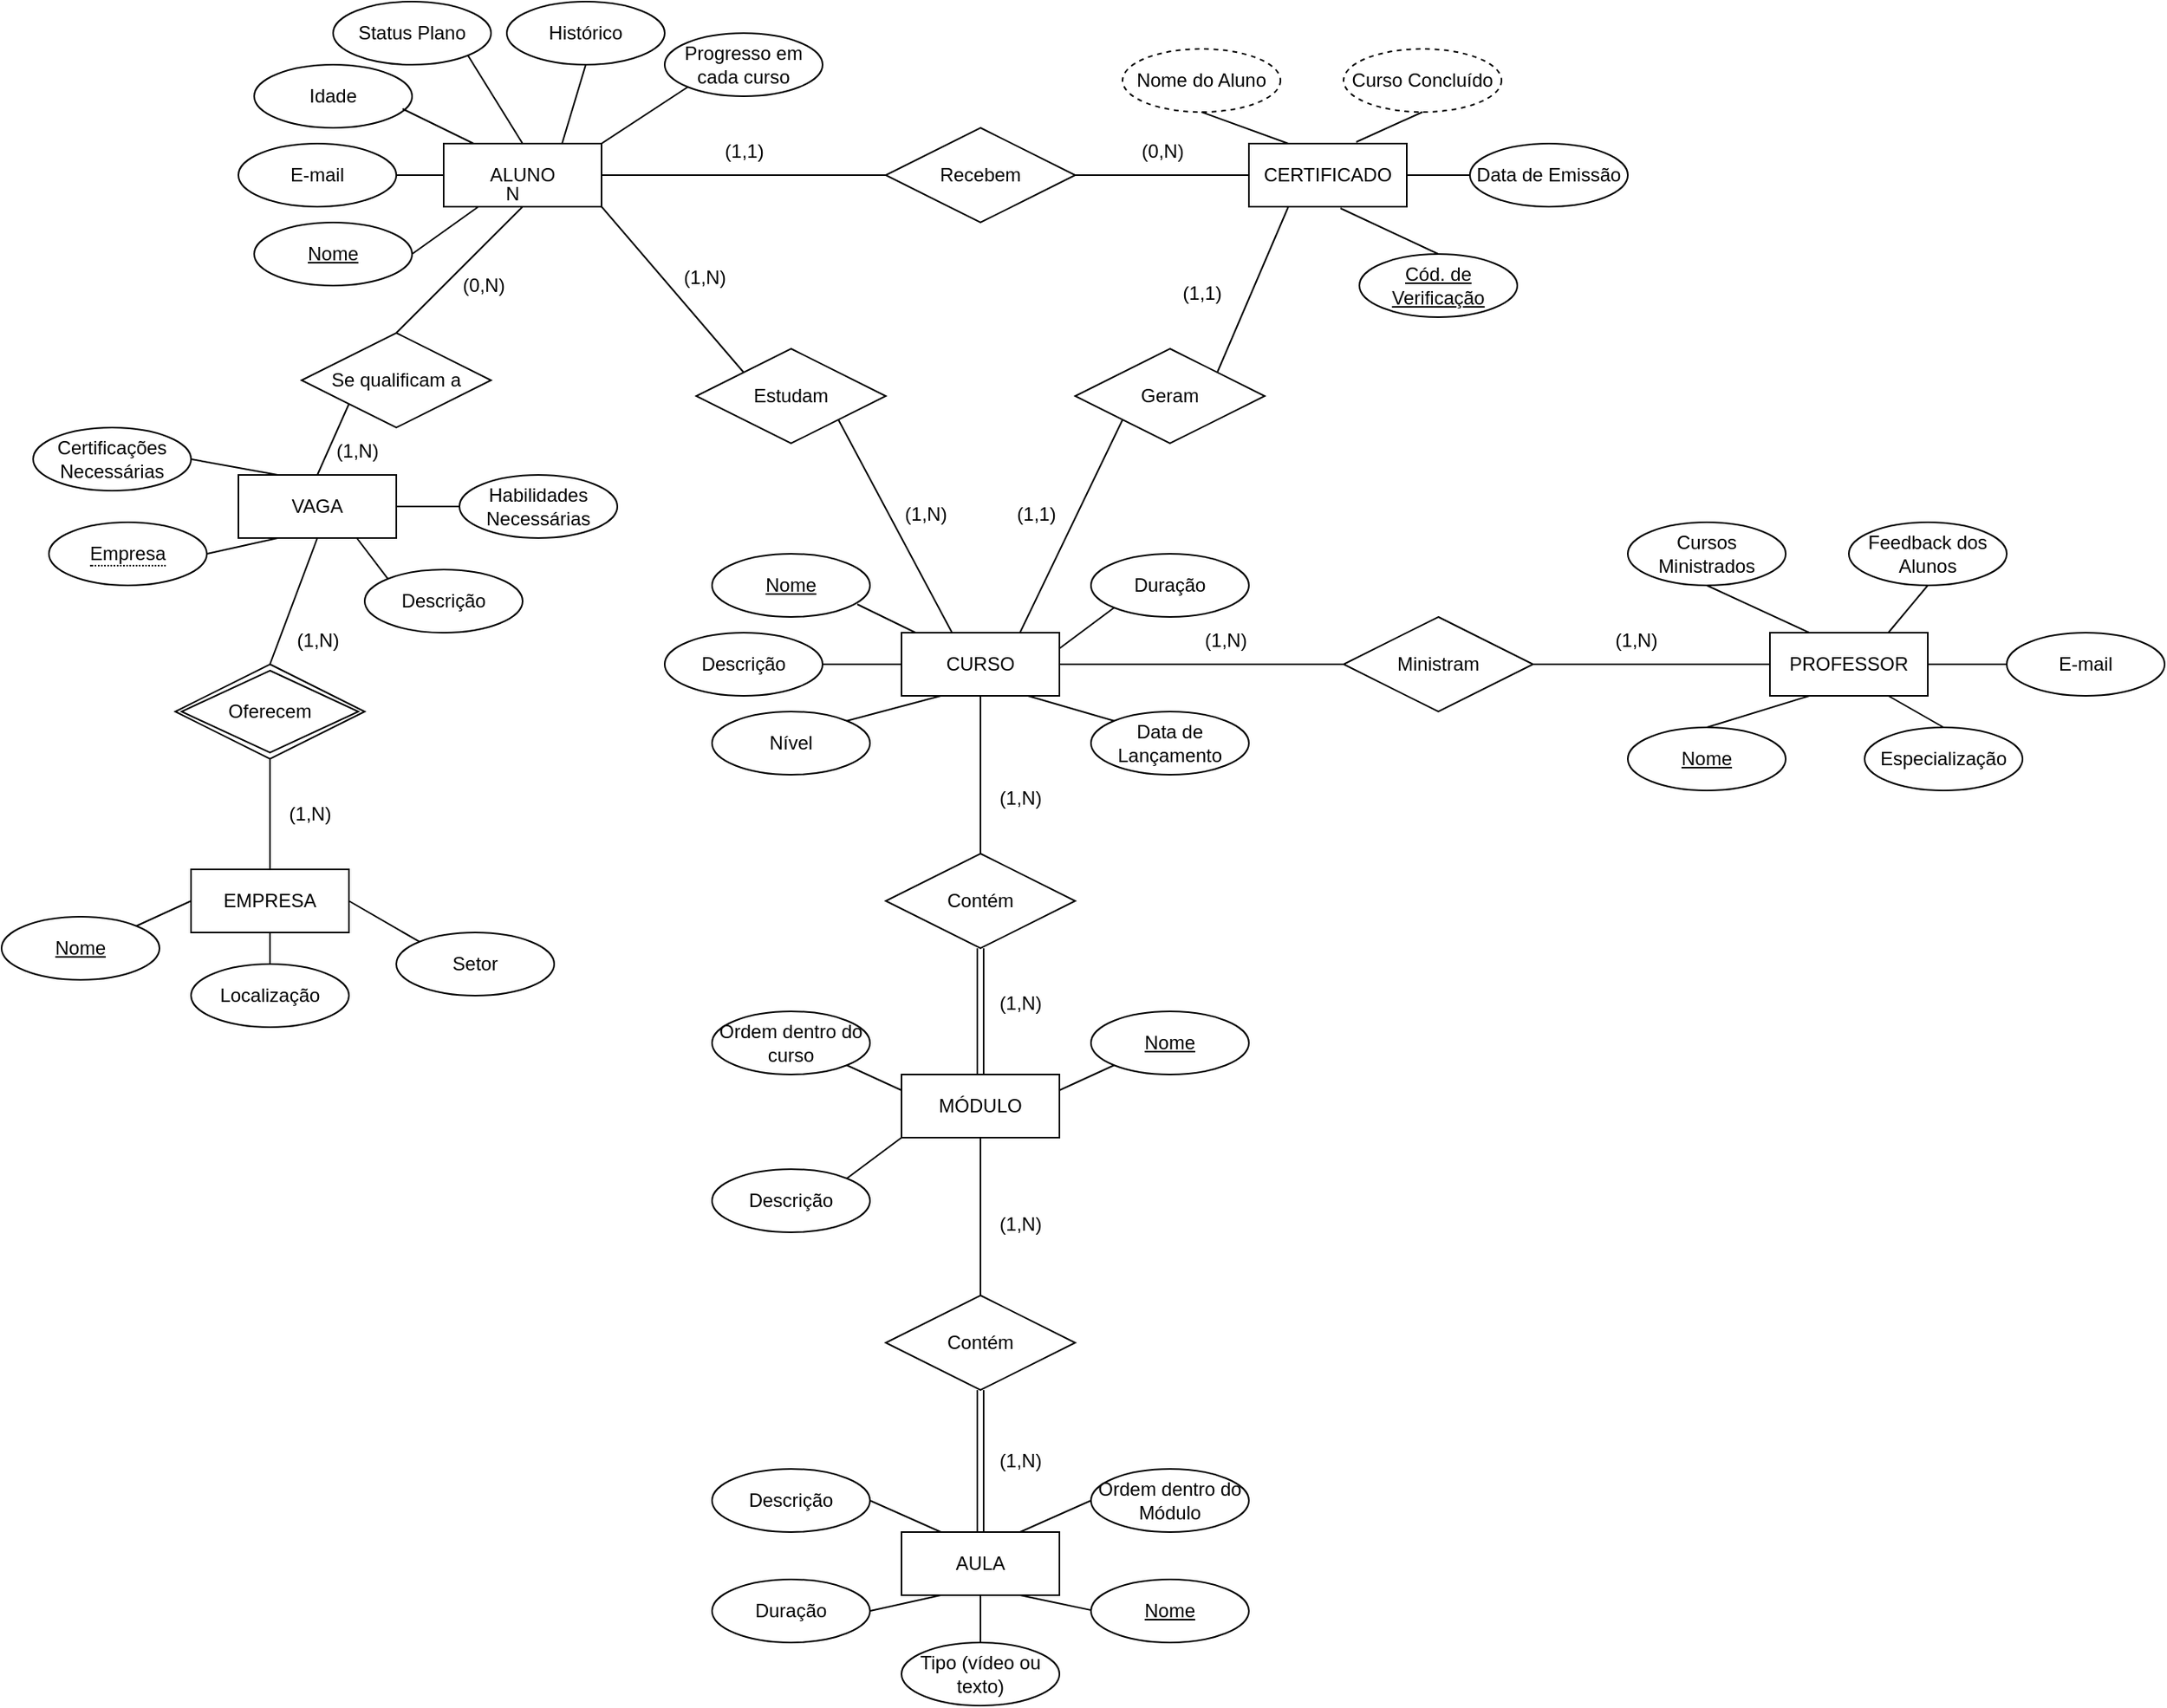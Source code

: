 <mxfile version="24.7.16">
  <diagram id="R2lEEEUBdFMjLlhIrx00" name="Page-1">
    <mxGraphModel dx="2524" dy="780" grid="1" gridSize="10" guides="1" tooltips="1" connect="1" arrows="1" fold="1" page="1" pageScale="1" pageWidth="850" pageHeight="1100" math="0" shadow="0" extFonts="Permanent Marker^https://fonts.googleapis.com/css?family=Permanent+Marker">
      <root>
        <mxCell id="0" />
        <mxCell id="1" parent="0" />
        <mxCell id="FF8oIaPpPTEZRq6Hy1B0-1" value="ALUNO" style="whiteSpace=wrap;html=1;align=center;" parent="1" vertex="1">
          <mxGeometry x="200" y="130" width="100" height="40" as="geometry" />
        </mxCell>
        <mxCell id="FF8oIaPpPTEZRq6Hy1B0-8" value="E-mail" style="ellipse;whiteSpace=wrap;html=1;align=center;" parent="1" vertex="1">
          <mxGeometry x="70" y="130" width="100" height="40" as="geometry" />
        </mxCell>
        <mxCell id="FF8oIaPpPTEZRq6Hy1B0-9" value="Idade" style="ellipse;whiteSpace=wrap;html=1;align=center;" parent="1" vertex="1">
          <mxGeometry x="80" y="80" width="100" height="40" as="geometry" />
        </mxCell>
        <mxCell id="FF8oIaPpPTEZRq6Hy1B0-10" value="Status Plano" style="ellipse;whiteSpace=wrap;html=1;align=center;" parent="1" vertex="1">
          <mxGeometry x="130" y="40" width="100" height="40" as="geometry" />
        </mxCell>
        <mxCell id="FF8oIaPpPTEZRq6Hy1B0-11" value="Histórico" style="ellipse;whiteSpace=wrap;html=1;align=center;" parent="1" vertex="1">
          <mxGeometry x="240" y="40" width="100" height="40" as="geometry" />
        </mxCell>
        <mxCell id="FF8oIaPpPTEZRq6Hy1B0-12" value="Progresso em cada curso" style="ellipse;whiteSpace=wrap;html=1;align=center;" parent="1" vertex="1">
          <mxGeometry x="340" y="60" width="100" height="40" as="geometry" />
        </mxCell>
        <mxCell id="FF8oIaPpPTEZRq6Hy1B0-13" value="" style="endArrow=none;html=1;rounded=0;exitX=1;exitY=0.5;exitDx=0;exitDy=0;" parent="1" target="FF8oIaPpPTEZRq6Hy1B0-1" edge="1">
          <mxGeometry relative="1" as="geometry">
            <mxPoint x="180" y="200.0" as="sourcePoint" />
            <mxPoint x="410" y="199.5" as="targetPoint" />
          </mxGeometry>
        </mxCell>
        <mxCell id="FF8oIaPpPTEZRq6Hy1B0-17" value="" style="endArrow=none;html=1;rounded=0;entryX=0;entryY=0.5;entryDx=0;entryDy=0;" parent="1" target="FF8oIaPpPTEZRq6Hy1B0-1" edge="1">
          <mxGeometry relative="1" as="geometry">
            <mxPoint x="170" y="150" as="sourcePoint" />
            <mxPoint x="190" y="150" as="targetPoint" />
          </mxGeometry>
        </mxCell>
        <mxCell id="FF8oIaPpPTEZRq6Hy1B0-19" value="" style="endArrow=none;html=1;rounded=0;exitX=0.94;exitY=0.7;exitDx=0;exitDy=0;entryX=0.19;entryY=0;entryDx=0;entryDy=0;entryPerimeter=0;exitPerimeter=0;" parent="1" source="FF8oIaPpPTEZRq6Hy1B0-9" target="FF8oIaPpPTEZRq6Hy1B0-1" edge="1">
          <mxGeometry relative="1" as="geometry">
            <mxPoint x="190" y="99.5" as="sourcePoint" />
            <mxPoint x="350" y="99.5" as="targetPoint" />
          </mxGeometry>
        </mxCell>
        <mxCell id="FF8oIaPpPTEZRq6Hy1B0-21" value="" style="endArrow=none;html=1;rounded=0;exitX=1;exitY=1;exitDx=0;exitDy=0;entryX=0.5;entryY=0;entryDx=0;entryDy=0;" parent="1" source="FF8oIaPpPTEZRq6Hy1B0-10" target="FF8oIaPpPTEZRq6Hy1B0-1" edge="1">
          <mxGeometry relative="1" as="geometry">
            <mxPoint x="250" y="100" as="sourcePoint" />
            <mxPoint x="390" y="99.5" as="targetPoint" />
          </mxGeometry>
        </mxCell>
        <mxCell id="FF8oIaPpPTEZRq6Hy1B0-22" value="" style="endArrow=none;html=1;rounded=0;entryX=0.5;entryY=1;entryDx=0;entryDy=0;exitX=0.75;exitY=0;exitDx=0;exitDy=0;" parent="1" source="FF8oIaPpPTEZRq6Hy1B0-1" target="FF8oIaPpPTEZRq6Hy1B0-11" edge="1">
          <mxGeometry width="50" height="50" relative="1" as="geometry">
            <mxPoint x="360" y="210" as="sourcePoint" />
            <mxPoint x="410" y="160" as="targetPoint" />
          </mxGeometry>
        </mxCell>
        <mxCell id="FF8oIaPpPTEZRq6Hy1B0-24" value="" style="endArrow=none;html=1;rounded=0;entryX=0;entryY=1;entryDx=0;entryDy=0;" parent="1" target="FF8oIaPpPTEZRq6Hy1B0-12" edge="1">
          <mxGeometry relative="1" as="geometry">
            <mxPoint x="300" y="130" as="sourcePoint" />
            <mxPoint x="455" y="149.5" as="targetPoint" />
          </mxGeometry>
        </mxCell>
        <mxCell id="FF8oIaPpPTEZRq6Hy1B0-25" value="Recebem" style="shape=rhombus;perimeter=rhombusPerimeter;whiteSpace=wrap;html=1;align=center;" parent="1" vertex="1">
          <mxGeometry x="480" y="120" width="120" height="60" as="geometry" />
        </mxCell>
        <mxCell id="FF8oIaPpPTEZRq6Hy1B0-26" value="" style="endArrow=none;html=1;rounded=0;entryX=0;entryY=0.5;entryDx=0;entryDy=0;exitX=1;exitY=0.5;exitDx=0;exitDy=0;" parent="1" source="FF8oIaPpPTEZRq6Hy1B0-1" target="FF8oIaPpPTEZRq6Hy1B0-25" edge="1">
          <mxGeometry relative="1" as="geometry">
            <mxPoint x="330" y="150" as="sourcePoint" />
            <mxPoint x="490" y="150" as="targetPoint" />
          </mxGeometry>
        </mxCell>
        <mxCell id="FF8oIaPpPTEZRq6Hy1B0-29" value="CERTIFICADO" style="whiteSpace=wrap;html=1;align=center;" parent="1" vertex="1">
          <mxGeometry x="710" y="130" width="100" height="40" as="geometry" />
        </mxCell>
        <mxCell id="FF8oIaPpPTEZRq6Hy1B0-30" value="" style="endArrow=none;html=1;rounded=0;exitX=1;exitY=0.5;exitDx=0;exitDy=0;" parent="1" source="FF8oIaPpPTEZRq6Hy1B0-25" edge="1">
          <mxGeometry relative="1" as="geometry">
            <mxPoint x="610" y="149.5" as="sourcePoint" />
            <mxPoint x="710" y="150" as="targetPoint" />
          </mxGeometry>
        </mxCell>
        <mxCell id="FF8oIaPpPTEZRq6Hy1B0-34" value="Data de Emissão" style="ellipse;whiteSpace=wrap;html=1;align=center;" parent="1" vertex="1">
          <mxGeometry x="850" y="130" width="100" height="40" as="geometry" />
        </mxCell>
        <mxCell id="FF8oIaPpPTEZRq6Hy1B0-35" value="Cód. de Verificação" style="ellipse;whiteSpace=wrap;html=1;align=center;fontStyle=4;" parent="1" vertex="1">
          <mxGeometry x="780" y="200" width="100" height="40" as="geometry" />
        </mxCell>
        <mxCell id="FF8oIaPpPTEZRq6Hy1B0-36" value="Nome do Aluno" style="ellipse;whiteSpace=wrap;html=1;align=center;dashed=1;" parent="1" vertex="1">
          <mxGeometry x="630" y="70" width="100" height="40" as="geometry" />
        </mxCell>
        <mxCell id="FF8oIaPpPTEZRq6Hy1B0-37" value="Curso Concluído" style="ellipse;whiteSpace=wrap;html=1;align=center;dashed=1;" parent="1" vertex="1">
          <mxGeometry x="770" y="70" width="100" height="40" as="geometry" />
        </mxCell>
        <mxCell id="FF8oIaPpPTEZRq6Hy1B0-38" value="" style="endArrow=none;html=1;rounded=0;exitX=0.5;exitY=1;exitDx=0;exitDy=0;entryX=0.25;entryY=0;entryDx=0;entryDy=0;" parent="1" source="FF8oIaPpPTEZRq6Hy1B0-36" target="FF8oIaPpPTEZRq6Hy1B0-29" edge="1">
          <mxGeometry relative="1" as="geometry">
            <mxPoint x="650" y="210" as="sourcePoint" />
            <mxPoint x="810" y="210" as="targetPoint" />
          </mxGeometry>
        </mxCell>
        <mxCell id="FF8oIaPpPTEZRq6Hy1B0-39" value="" style="endArrow=none;html=1;rounded=0;exitX=0.5;exitY=1;exitDx=0;exitDy=0;entryX=0.68;entryY=-0.025;entryDx=0;entryDy=0;entryPerimeter=0;" parent="1" source="FF8oIaPpPTEZRq6Hy1B0-37" target="FF8oIaPpPTEZRq6Hy1B0-29" edge="1">
          <mxGeometry relative="1" as="geometry">
            <mxPoint x="690" y="120" as="sourcePoint" />
            <mxPoint x="745" y="140" as="targetPoint" />
          </mxGeometry>
        </mxCell>
        <mxCell id="FF8oIaPpPTEZRq6Hy1B0-40" value="" style="endArrow=none;html=1;rounded=0;exitX=0;exitY=0.5;exitDx=0;exitDy=0;" parent="1" source="FF8oIaPpPTEZRq6Hy1B0-34" edge="1">
          <mxGeometry relative="1" as="geometry">
            <mxPoint x="700" y="130" as="sourcePoint" />
            <mxPoint x="810" y="150" as="targetPoint" />
          </mxGeometry>
        </mxCell>
        <mxCell id="FF8oIaPpPTEZRq6Hy1B0-41" value="" style="endArrow=none;html=1;rounded=0;exitX=0.58;exitY=1.025;exitDx=0;exitDy=0;entryX=0.5;entryY=0;entryDx=0;entryDy=0;exitPerimeter=0;" parent="1" source="FF8oIaPpPTEZRq6Hy1B0-29" target="FF8oIaPpPTEZRq6Hy1B0-35" edge="1">
          <mxGeometry relative="1" as="geometry">
            <mxPoint x="710" y="140" as="sourcePoint" />
            <mxPoint x="765" y="160" as="targetPoint" />
          </mxGeometry>
        </mxCell>
        <mxCell id="FF8oIaPpPTEZRq6Hy1B0-42" value="Estudam" style="shape=rhombus;perimeter=rhombusPerimeter;whiteSpace=wrap;html=1;align=center;" parent="1" vertex="1">
          <mxGeometry x="360" y="260" width="120" height="60" as="geometry" />
        </mxCell>
        <mxCell id="FF8oIaPpPTEZRq6Hy1B0-43" value="" style="endArrow=none;html=1;rounded=0;entryX=1;entryY=1;entryDx=0;entryDy=0;exitX=0;exitY=0;exitDx=0;exitDy=0;" parent="1" source="FF8oIaPpPTEZRq6Hy1B0-42" target="FF8oIaPpPTEZRq6Hy1B0-1" edge="1">
          <mxGeometry relative="1" as="geometry">
            <mxPoint x="350" y="210" as="sourcePoint" />
            <mxPoint x="510" y="210" as="targetPoint" />
          </mxGeometry>
        </mxCell>
        <mxCell id="FF8oIaPpPTEZRq6Hy1B0-45" value="CURSO" style="whiteSpace=wrap;html=1;align=center;" parent="1" vertex="1">
          <mxGeometry x="490" y="440" width="100" height="40" as="geometry" />
        </mxCell>
        <mxCell id="FF8oIaPpPTEZRq6Hy1B0-46" value="Geram" style="shape=rhombus;perimeter=rhombusPerimeter;whiteSpace=wrap;html=1;align=center;" parent="1" vertex="1">
          <mxGeometry x="600" y="260" width="120" height="60" as="geometry" />
        </mxCell>
        <mxCell id="FF8oIaPpPTEZRq6Hy1B0-47" value="" style="endArrow=none;html=1;rounded=0;entryX=0.25;entryY=1;entryDx=0;entryDy=0;exitX=1;exitY=0;exitDx=0;exitDy=0;" parent="1" source="FF8oIaPpPTEZRq6Hy1B0-46" target="FF8oIaPpPTEZRq6Hy1B0-29" edge="1">
          <mxGeometry relative="1" as="geometry">
            <mxPoint x="520" y="210" as="sourcePoint" />
            <mxPoint x="680" y="210" as="targetPoint" />
          </mxGeometry>
        </mxCell>
        <mxCell id="FF8oIaPpPTEZRq6Hy1B0-50" value="" style="endArrow=none;html=1;rounded=0;entryX=0.32;entryY=0;entryDx=0;entryDy=0;entryPerimeter=0;exitX=1;exitY=1;exitDx=0;exitDy=0;" parent="1" source="FF8oIaPpPTEZRq6Hy1B0-42" target="FF8oIaPpPTEZRq6Hy1B0-45" edge="1">
          <mxGeometry relative="1" as="geometry">
            <mxPoint x="520" y="210" as="sourcePoint" />
            <mxPoint x="680" y="210" as="targetPoint" />
          </mxGeometry>
        </mxCell>
        <mxCell id="FF8oIaPpPTEZRq6Hy1B0-55" value="Nome" style="ellipse;whiteSpace=wrap;html=1;align=center;fontStyle=4;" parent="1" vertex="1">
          <mxGeometry x="370" y="390" width="100" height="40" as="geometry" />
        </mxCell>
        <mxCell id="FF8oIaPpPTEZRq6Hy1B0-56" value="Descrição" style="ellipse;whiteSpace=wrap;html=1;align=center;" parent="1" vertex="1">
          <mxGeometry x="340" y="440" width="100" height="40" as="geometry" />
        </mxCell>
        <mxCell id="FF8oIaPpPTEZRq6Hy1B0-57" value="Nível" style="ellipse;whiteSpace=wrap;html=1;align=center;" parent="1" vertex="1">
          <mxGeometry x="370" y="490" width="100" height="40" as="geometry" />
        </mxCell>
        <mxCell id="FF8oIaPpPTEZRq6Hy1B0-58" value="Data de Lançamento" style="ellipse;whiteSpace=wrap;html=1;align=center;" parent="1" vertex="1">
          <mxGeometry x="610" y="490" width="100" height="40" as="geometry" />
        </mxCell>
        <mxCell id="FF8oIaPpPTEZRq6Hy1B0-59" value="Duração" style="ellipse;whiteSpace=wrap;html=1;align=center;" parent="1" vertex="1">
          <mxGeometry x="610" y="390" width="100" height="40" as="geometry" />
        </mxCell>
        <mxCell id="FF8oIaPpPTEZRq6Hy1B0-66" value="" style="endArrow=none;html=1;rounded=0;exitX=0.92;exitY=0.8;exitDx=0;exitDy=0;exitPerimeter=0;" parent="1" source="FF8oIaPpPTEZRq6Hy1B0-55" target="FF8oIaPpPTEZRq6Hy1B0-45" edge="1">
          <mxGeometry relative="1" as="geometry">
            <mxPoint x="420" y="410" as="sourcePoint" />
            <mxPoint x="580" y="410" as="targetPoint" />
          </mxGeometry>
        </mxCell>
        <mxCell id="FF8oIaPpPTEZRq6Hy1B0-67" value="" style="endArrow=none;html=1;rounded=0;exitX=1;exitY=0.5;exitDx=0;exitDy=0;entryX=0;entryY=0.5;entryDx=0;entryDy=0;" parent="1" source="FF8oIaPpPTEZRq6Hy1B0-56" target="FF8oIaPpPTEZRq6Hy1B0-45" edge="1">
          <mxGeometry relative="1" as="geometry">
            <mxPoint x="482" y="432" as="sourcePoint" />
            <mxPoint x="514" y="450" as="targetPoint" />
          </mxGeometry>
        </mxCell>
        <mxCell id="FF8oIaPpPTEZRq6Hy1B0-68" value="" style="endArrow=none;html=1;rounded=0;exitX=1;exitY=0;exitDx=0;exitDy=0;entryX=0.25;entryY=1;entryDx=0;entryDy=0;" parent="1" source="FF8oIaPpPTEZRq6Hy1B0-57" target="FF8oIaPpPTEZRq6Hy1B0-45" edge="1">
          <mxGeometry relative="1" as="geometry">
            <mxPoint x="492" y="442" as="sourcePoint" />
            <mxPoint x="524" y="460" as="targetPoint" />
          </mxGeometry>
        </mxCell>
        <mxCell id="FF8oIaPpPTEZRq6Hy1B0-69" value="" style="endArrow=none;html=1;rounded=0;exitX=1;exitY=0.25;exitDx=0;exitDy=0;entryX=0;entryY=1;entryDx=0;entryDy=0;" parent="1" source="FF8oIaPpPTEZRq6Hy1B0-45" target="FF8oIaPpPTEZRq6Hy1B0-59" edge="1">
          <mxGeometry relative="1" as="geometry">
            <mxPoint x="502" y="452" as="sourcePoint" />
            <mxPoint x="534" y="470" as="targetPoint" />
          </mxGeometry>
        </mxCell>
        <mxCell id="FF8oIaPpPTEZRq6Hy1B0-70" value="" style="endArrow=none;html=1;rounded=0;entryX=0;entryY=0;entryDx=0;entryDy=0;" parent="1" target="FF8oIaPpPTEZRq6Hy1B0-58" edge="1">
          <mxGeometry relative="1" as="geometry">
            <mxPoint x="570" y="480" as="sourcePoint" />
            <mxPoint x="544" y="480" as="targetPoint" />
          </mxGeometry>
        </mxCell>
        <mxCell id="FF8oIaPpPTEZRq6Hy1B0-71" value="" style="endArrow=none;html=1;rounded=0;entryX=0.75;entryY=0;entryDx=0;entryDy=0;exitX=0;exitY=1;exitDx=0;exitDy=0;" parent="1" source="FF8oIaPpPTEZRq6Hy1B0-46" target="FF8oIaPpPTEZRq6Hy1B0-45" edge="1">
          <mxGeometry relative="1" as="geometry">
            <mxPoint x="420" y="410" as="sourcePoint" />
            <mxPoint x="580" y="410" as="targetPoint" />
          </mxGeometry>
        </mxCell>
        <mxCell id="FF8oIaPpPTEZRq6Hy1B0-73" value="Ministram" style="shape=rhombus;perimeter=rhombusPerimeter;whiteSpace=wrap;html=1;align=center;" parent="1" vertex="1">
          <mxGeometry x="770" y="430" width="120" height="60" as="geometry" />
        </mxCell>
        <mxCell id="FF8oIaPpPTEZRq6Hy1B0-74" value="" style="endArrow=none;html=1;rounded=0;entryX=1;entryY=0.5;entryDx=0;entryDy=0;exitX=0;exitY=0.5;exitDx=0;exitDy=0;" parent="1" source="FF8oIaPpPTEZRq6Hy1B0-73" target="FF8oIaPpPTEZRq6Hy1B0-45" edge="1">
          <mxGeometry relative="1" as="geometry">
            <mxPoint x="750" y="410" as="sourcePoint" />
            <mxPoint x="910" y="410" as="targetPoint" />
          </mxGeometry>
        </mxCell>
        <mxCell id="FF8oIaPpPTEZRq6Hy1B0-76" value="PROFESSOR" style="whiteSpace=wrap;html=1;align=center;" parent="1" vertex="1">
          <mxGeometry x="1040" y="440" width="100" height="40" as="geometry" />
        </mxCell>
        <mxCell id="FF8oIaPpPTEZRq6Hy1B0-77" value="" style="endArrow=none;html=1;rounded=0;entryX=0;entryY=0.5;entryDx=0;entryDy=0;exitX=1;exitY=0.5;exitDx=0;exitDy=0;" parent="1" source="FF8oIaPpPTEZRq6Hy1B0-73" target="FF8oIaPpPTEZRq6Hy1B0-76" edge="1">
          <mxGeometry relative="1" as="geometry">
            <mxPoint x="880" y="410" as="sourcePoint" />
            <mxPoint x="1040" y="410" as="targetPoint" />
          </mxGeometry>
        </mxCell>
        <mxCell id="FF8oIaPpPTEZRq6Hy1B0-79" value="Nome" style="ellipse;whiteSpace=wrap;html=1;align=center;fontStyle=4;" parent="1" vertex="1">
          <mxGeometry x="950" y="500" width="100" height="40" as="geometry" />
        </mxCell>
        <mxCell id="FF8oIaPpPTEZRq6Hy1B0-80" value="Cursos Ministrados" style="ellipse;whiteSpace=wrap;html=1;align=center;" parent="1" vertex="1">
          <mxGeometry x="950" y="370" width="100" height="40" as="geometry" />
        </mxCell>
        <mxCell id="FF8oIaPpPTEZRq6Hy1B0-81" value="Especialização" style="ellipse;whiteSpace=wrap;html=1;align=center;" parent="1" vertex="1">
          <mxGeometry x="1100" y="500" width="100" height="40" as="geometry" />
        </mxCell>
        <mxCell id="FF8oIaPpPTEZRq6Hy1B0-82" value="Feedback dos Alunos" style="ellipse;whiteSpace=wrap;html=1;align=center;" parent="1" vertex="1">
          <mxGeometry x="1090" y="370" width="100" height="40" as="geometry" />
        </mxCell>
        <mxCell id="FF8oIaPpPTEZRq6Hy1B0-83" value="E-mail" style="ellipse;whiteSpace=wrap;html=1;align=center;" parent="1" vertex="1">
          <mxGeometry x="1190" y="440" width="100" height="40" as="geometry" />
        </mxCell>
        <mxCell id="FF8oIaPpPTEZRq6Hy1B0-84" value="" style="endArrow=none;html=1;rounded=0;exitX=0.5;exitY=1;exitDx=0;exitDy=0;entryX=0.25;entryY=0;entryDx=0;entryDy=0;" parent="1" source="FF8oIaPpPTEZRq6Hy1B0-80" target="FF8oIaPpPTEZRq6Hy1B0-76" edge="1">
          <mxGeometry relative="1" as="geometry">
            <mxPoint x="1040" y="410" as="sourcePoint" />
            <mxPoint x="1200" y="410" as="targetPoint" />
          </mxGeometry>
        </mxCell>
        <mxCell id="FF8oIaPpPTEZRq6Hy1B0-85" value="" style="endArrow=none;html=1;rounded=0;exitX=0.5;exitY=1;exitDx=0;exitDy=0;entryX=0.75;entryY=0;entryDx=0;entryDy=0;" parent="1" source="FF8oIaPpPTEZRq6Hy1B0-82" target="FF8oIaPpPTEZRq6Hy1B0-76" edge="1">
          <mxGeometry relative="1" as="geometry">
            <mxPoint x="1010" y="420" as="sourcePoint" />
            <mxPoint x="1075" y="450" as="targetPoint" />
          </mxGeometry>
        </mxCell>
        <mxCell id="FF8oIaPpPTEZRq6Hy1B0-86" value="" style="endArrow=none;html=1;rounded=0;exitX=0;exitY=0.5;exitDx=0;exitDy=0;" parent="1" source="FF8oIaPpPTEZRq6Hy1B0-83" edge="1">
          <mxGeometry relative="1" as="geometry">
            <mxPoint x="1020" y="430" as="sourcePoint" />
            <mxPoint x="1140" y="460" as="targetPoint" />
          </mxGeometry>
        </mxCell>
        <mxCell id="FF8oIaPpPTEZRq6Hy1B0-87" value="" style="endArrow=none;html=1;rounded=0;exitX=0.75;exitY=1;exitDx=0;exitDy=0;entryX=0.5;entryY=0;entryDx=0;entryDy=0;" parent="1" source="FF8oIaPpPTEZRq6Hy1B0-76" target="FF8oIaPpPTEZRq6Hy1B0-81" edge="1">
          <mxGeometry relative="1" as="geometry">
            <mxPoint x="1030" y="440" as="sourcePoint" />
            <mxPoint x="1095" y="470" as="targetPoint" />
          </mxGeometry>
        </mxCell>
        <mxCell id="FF8oIaPpPTEZRq6Hy1B0-88" value="" style="endArrow=none;html=1;rounded=0;exitX=0.25;exitY=1;exitDx=0;exitDy=0;entryX=0.5;entryY=0;entryDx=0;entryDy=0;" parent="1" source="FF8oIaPpPTEZRq6Hy1B0-76" target="FF8oIaPpPTEZRq6Hy1B0-79" edge="1">
          <mxGeometry relative="1" as="geometry">
            <mxPoint x="1040" y="450" as="sourcePoint" />
            <mxPoint x="1105" y="480" as="targetPoint" />
          </mxGeometry>
        </mxCell>
        <mxCell id="FF8oIaPpPTEZRq6Hy1B0-90" value="MÓDULO" style="whiteSpace=wrap;html=1;align=center;" parent="1" vertex="1">
          <mxGeometry x="490" y="720" width="100" height="40" as="geometry" />
        </mxCell>
        <mxCell id="FF8oIaPpPTEZRq6Hy1B0-93" value="" style="endArrow=none;html=1;rounded=0;entryX=0.5;entryY=1;entryDx=0;entryDy=0;exitX=0.5;exitY=0;exitDx=0;exitDy=0;" parent="1" source="ZqRqDsZm8Zl12EE3CjOA-7" target="FF8oIaPpPTEZRq6Hy1B0-45" edge="1">
          <mxGeometry relative="1" as="geometry">
            <mxPoint x="540" y="580" as="sourcePoint" />
            <mxPoint x="610" y="610" as="targetPoint" />
          </mxGeometry>
        </mxCell>
        <mxCell id="FF8oIaPpPTEZRq6Hy1B0-95" value="Ordem dentro do curso" style="ellipse;whiteSpace=wrap;html=1;align=center;" parent="1" vertex="1">
          <mxGeometry x="370" y="680" width="100" height="40" as="geometry" />
        </mxCell>
        <mxCell id="FF8oIaPpPTEZRq6Hy1B0-96" value="Descrição" style="ellipse;whiteSpace=wrap;html=1;align=center;" parent="1" vertex="1">
          <mxGeometry x="370" y="780" width="100" height="40" as="geometry" />
        </mxCell>
        <mxCell id="FF8oIaPpPTEZRq6Hy1B0-99" value="" style="endArrow=none;html=1;rounded=0;exitX=1;exitY=0;exitDx=0;exitDy=0;entryX=0;entryY=1;entryDx=0;entryDy=0;" parent="1" source="FF8oIaPpPTEZRq6Hy1B0-96" target="FF8oIaPpPTEZRq6Hy1B0-90" edge="1">
          <mxGeometry relative="1" as="geometry">
            <mxPoint x="450" y="810" as="sourcePoint" />
            <mxPoint x="610" y="810" as="targetPoint" />
          </mxGeometry>
        </mxCell>
        <mxCell id="FF8oIaPpPTEZRq6Hy1B0-100" value="" style="endArrow=none;html=1;rounded=0;exitX=0;exitY=0.25;exitDx=0;exitDy=0;entryX=1;entryY=1;entryDx=0;entryDy=0;" parent="1" source="FF8oIaPpPTEZRq6Hy1B0-90" target="FF8oIaPpPTEZRq6Hy1B0-95" edge="1">
          <mxGeometry relative="1" as="geometry">
            <mxPoint x="465" y="796" as="sourcePoint" />
            <mxPoint x="500" y="770" as="targetPoint" />
          </mxGeometry>
        </mxCell>
        <mxCell id="FF8oIaPpPTEZRq6Hy1B0-101" value="" style="endArrow=none;html=1;rounded=0;exitX=1;exitY=0.25;exitDx=0;exitDy=0;entryX=0;entryY=1;entryDx=0;entryDy=0;" parent="1" source="FF8oIaPpPTEZRq6Hy1B0-90" edge="1">
          <mxGeometry relative="1" as="geometry">
            <mxPoint x="475" y="806" as="sourcePoint" />
            <mxPoint x="624.645" y="714.142" as="targetPoint" />
          </mxGeometry>
        </mxCell>
        <mxCell id="FF8oIaPpPTEZRq6Hy1B0-103" value="Contém" style="shape=rhombus;perimeter=rhombusPerimeter;whiteSpace=wrap;html=1;align=center;" parent="1" vertex="1">
          <mxGeometry x="480" y="860" width="120" height="60" as="geometry" />
        </mxCell>
        <mxCell id="FF8oIaPpPTEZRq6Hy1B0-104" value="" style="endArrow=none;html=1;rounded=0;entryX=0.5;entryY=1;entryDx=0;entryDy=0;exitX=0.5;exitY=0;exitDx=0;exitDy=0;" parent="1" source="FF8oIaPpPTEZRq6Hy1B0-103" target="FF8oIaPpPTEZRq6Hy1B0-90" edge="1">
          <mxGeometry relative="1" as="geometry">
            <mxPoint x="450" y="910" as="sourcePoint" />
            <mxPoint x="610" y="910" as="targetPoint" />
          </mxGeometry>
        </mxCell>
        <mxCell id="FF8oIaPpPTEZRq6Hy1B0-105" value="" style="resizable=0;html=1;whiteSpace=wrap;align=right;verticalAlign=bottom;" parent="FF8oIaPpPTEZRq6Hy1B0-104" connectable="0" vertex="1">
          <mxGeometry x="1" relative="1" as="geometry" />
        </mxCell>
        <mxCell id="FF8oIaPpPTEZRq6Hy1B0-106" value="AULA" style="whiteSpace=wrap;html=1;align=center;" parent="1" vertex="1">
          <mxGeometry x="490" y="1010" width="100" height="40" as="geometry" />
        </mxCell>
        <mxCell id="FF8oIaPpPTEZRq6Hy1B0-109" value="Ordem dentro do Módulo" style="ellipse;whiteSpace=wrap;html=1;align=center;" parent="1" vertex="1">
          <mxGeometry x="610" y="970" width="100" height="40" as="geometry" />
        </mxCell>
        <mxCell id="FF8oIaPpPTEZRq6Hy1B0-110" value="Tipo (vídeo ou texto)" style="ellipse;whiteSpace=wrap;html=1;align=center;" parent="1" vertex="1">
          <mxGeometry x="490" y="1080" width="100" height="40" as="geometry" />
        </mxCell>
        <mxCell id="FF8oIaPpPTEZRq6Hy1B0-111" value="Descrição" style="ellipse;whiteSpace=wrap;html=1;align=center;" parent="1" vertex="1">
          <mxGeometry x="370" y="970" width="100" height="40" as="geometry" />
        </mxCell>
        <mxCell id="FF8oIaPpPTEZRq6Hy1B0-112" value="Duração" style="ellipse;whiteSpace=wrap;html=1;align=center;" parent="1" vertex="1">
          <mxGeometry x="370" y="1040" width="100" height="40" as="geometry" />
        </mxCell>
        <mxCell id="FF8oIaPpPTEZRq6Hy1B0-115" value="" style="endArrow=none;html=1;rounded=0;exitX=1;exitY=0.5;exitDx=0;exitDy=0;entryX=0.25;entryY=0;entryDx=0;entryDy=0;" parent="1" source="FF8oIaPpPTEZRq6Hy1B0-111" target="FF8oIaPpPTEZRq6Hy1B0-106" edge="1">
          <mxGeometry relative="1" as="geometry">
            <mxPoint x="450" y="810" as="sourcePoint" />
            <mxPoint x="610" y="810" as="targetPoint" />
          </mxGeometry>
        </mxCell>
        <mxCell id="FF8oIaPpPTEZRq6Hy1B0-116" value="" style="endArrow=none;html=1;rounded=0;exitX=1;exitY=0.5;exitDx=0;exitDy=0;entryX=0.25;entryY=1;entryDx=0;entryDy=0;" parent="1" source="FF8oIaPpPTEZRq6Hy1B0-112" target="FF8oIaPpPTEZRq6Hy1B0-106" edge="1">
          <mxGeometry relative="1" as="geometry">
            <mxPoint x="480" y="1000" as="sourcePoint" />
            <mxPoint x="525" y="1020" as="targetPoint" />
          </mxGeometry>
        </mxCell>
        <mxCell id="FF8oIaPpPTEZRq6Hy1B0-117" value="" style="endArrow=none;html=1;rounded=0;exitX=0.5;exitY=1;exitDx=0;exitDy=0;entryX=0.5;entryY=0;entryDx=0;entryDy=0;" parent="1" source="FF8oIaPpPTEZRq6Hy1B0-106" target="FF8oIaPpPTEZRq6Hy1B0-110" edge="1">
          <mxGeometry relative="1" as="geometry">
            <mxPoint x="490" y="1010" as="sourcePoint" />
            <mxPoint x="535" y="1030" as="targetPoint" />
          </mxGeometry>
        </mxCell>
        <mxCell id="FF8oIaPpPTEZRq6Hy1B0-118" value="" style="endArrow=none;html=1;rounded=0;exitX=0.75;exitY=1;exitDx=0;exitDy=0;" parent="1" source="FF8oIaPpPTEZRq6Hy1B0-106" edge="1">
          <mxGeometry relative="1" as="geometry">
            <mxPoint x="500" y="1020" as="sourcePoint" />
            <mxPoint x="615.754" y="1060.685" as="targetPoint" />
          </mxGeometry>
        </mxCell>
        <mxCell id="FF8oIaPpPTEZRq6Hy1B0-119" value="" style="endArrow=none;html=1;rounded=0;exitX=0.75;exitY=0;exitDx=0;exitDy=0;entryX=0;entryY=0.5;entryDx=0;entryDy=0;" parent="1" source="FF8oIaPpPTEZRq6Hy1B0-106" target="FF8oIaPpPTEZRq6Hy1B0-109" edge="1">
          <mxGeometry relative="1" as="geometry">
            <mxPoint x="510" y="1030" as="sourcePoint" />
            <mxPoint x="555" y="1050" as="targetPoint" />
          </mxGeometry>
        </mxCell>
        <mxCell id="FF8oIaPpPTEZRq6Hy1B0-120" value="Nome" style="ellipse;whiteSpace=wrap;html=1;align=center;fontStyle=4;" parent="1" vertex="1">
          <mxGeometry x="610" y="1040" width="100" height="40" as="geometry" />
        </mxCell>
        <mxCell id="FF8oIaPpPTEZRq6Hy1B0-121" value="Nome" style="ellipse;whiteSpace=wrap;html=1;align=center;fontStyle=4;" parent="1" vertex="1">
          <mxGeometry x="610" y="680" width="100" height="40" as="geometry" />
        </mxCell>
        <mxCell id="FF8oIaPpPTEZRq6Hy1B0-122" value="EMPRESA" style="whiteSpace=wrap;html=1;align=center;" parent="1" vertex="1">
          <mxGeometry x="40" y="590" width="100" height="40" as="geometry" />
        </mxCell>
        <mxCell id="FF8oIaPpPTEZRq6Hy1B0-123" value="Nome" style="ellipse;whiteSpace=wrap;html=1;align=center;fontStyle=4;" parent="1" vertex="1">
          <mxGeometry x="-80" y="620" width="100" height="40" as="geometry" />
        </mxCell>
        <mxCell id="FF8oIaPpPTEZRq6Hy1B0-124" value="Setor" style="ellipse;whiteSpace=wrap;html=1;align=center;" parent="1" vertex="1">
          <mxGeometry x="170" y="630" width="100" height="40" as="geometry" />
        </mxCell>
        <mxCell id="FF8oIaPpPTEZRq6Hy1B0-125" value="Localização" style="ellipse;whiteSpace=wrap;html=1;align=center;" parent="1" vertex="1">
          <mxGeometry x="40" y="650" width="100" height="40" as="geometry" />
        </mxCell>
        <mxCell id="FF8oIaPpPTEZRq6Hy1B0-126" value="VAGA" style="whiteSpace=wrap;html=1;align=center;" parent="1" vertex="1">
          <mxGeometry x="70" y="340" width="100" height="40" as="geometry" />
        </mxCell>
        <mxCell id="FF8oIaPpPTEZRq6Hy1B0-128" value="" style="endArrow=none;html=1;rounded=0;entryX=0.5;entryY=0;entryDx=0;entryDy=0;exitX=0.5;exitY=1;exitDx=0;exitDy=0;" parent="1" source="FF8oIaPpPTEZRq6Hy1B0-137" target="FF8oIaPpPTEZRq6Hy1B0-122" edge="1">
          <mxGeometry relative="1" as="geometry">
            <mxPoint x="-10" y="525" as="sourcePoint" />
            <mxPoint x="170" y="460" as="targetPoint" />
          </mxGeometry>
        </mxCell>
        <mxCell id="FF8oIaPpPTEZRq6Hy1B0-130" value="" style="endArrow=none;html=1;rounded=0;entryX=0.5;entryY=1;entryDx=0;entryDy=0;exitX=0.5;exitY=0;exitDx=0;exitDy=0;" parent="1" source="FF8oIaPpPTEZRq6Hy1B0-137" target="FF8oIaPpPTEZRq6Hy1B0-126" edge="1">
          <mxGeometry relative="1" as="geometry">
            <mxPoint x="44" y="490.98" as="sourcePoint" />
            <mxPoint x="-60" y="590" as="targetPoint" />
          </mxGeometry>
        </mxCell>
        <mxCell id="FF8oIaPpPTEZRq6Hy1B0-132" value="" style="endArrow=none;html=1;rounded=0;entryX=1;entryY=0;entryDx=0;entryDy=0;exitX=0;exitY=0.5;exitDx=0;exitDy=0;" parent="1" source="FF8oIaPpPTEZRq6Hy1B0-122" target="FF8oIaPpPTEZRq6Hy1B0-123" edge="1">
          <mxGeometry relative="1" as="geometry">
            <mxPoint x="10" y="460" as="sourcePoint" />
            <mxPoint x="170" y="460" as="targetPoint" />
          </mxGeometry>
        </mxCell>
        <mxCell id="FF8oIaPpPTEZRq6Hy1B0-133" value="" style="endArrow=none;html=1;rounded=0;entryX=0.5;entryY=0;entryDx=0;entryDy=0;exitX=0.5;exitY=1;exitDx=0;exitDy=0;" parent="1" source="FF8oIaPpPTEZRq6Hy1B0-122" target="FF8oIaPpPTEZRq6Hy1B0-125" edge="1">
          <mxGeometry relative="1" as="geometry">
            <mxPoint x="-110" y="610" as="sourcePoint" />
            <mxPoint x="-145" y="626" as="targetPoint" />
          </mxGeometry>
        </mxCell>
        <mxCell id="FF8oIaPpPTEZRq6Hy1B0-134" value="" style="endArrow=none;html=1;rounded=0;entryX=0;entryY=0;entryDx=0;entryDy=0;exitX=1;exitY=0.5;exitDx=0;exitDy=0;" parent="1" source="FF8oIaPpPTEZRq6Hy1B0-122" target="FF8oIaPpPTEZRq6Hy1B0-124" edge="1">
          <mxGeometry relative="1" as="geometry">
            <mxPoint x="-60" y="630" as="sourcePoint" />
            <mxPoint x="-60" y="650" as="targetPoint" />
          </mxGeometry>
        </mxCell>
        <mxCell id="FF8oIaPpPTEZRq6Hy1B0-137" value="Oferecem" style="shape=rhombus;double=1;perimeter=rhombusPerimeter;whiteSpace=wrap;html=1;align=center;" parent="1" vertex="1">
          <mxGeometry x="30" y="460" width="120" height="60" as="geometry" />
        </mxCell>
        <mxCell id="FF8oIaPpPTEZRq6Hy1B0-138" value="&lt;span style=&quot;border-bottom: 1px dotted&quot;&gt;Empresa&lt;/span&gt;" style="ellipse;whiteSpace=wrap;html=1;align=center;" parent="1" vertex="1">
          <mxGeometry x="-50" y="370" width="100" height="40" as="geometry" />
        </mxCell>
        <mxCell id="FF8oIaPpPTEZRq6Hy1B0-139" value="Certificações Necessárias" style="ellipse;whiteSpace=wrap;html=1;align=center;" parent="1" vertex="1">
          <mxGeometry x="-60" y="310" width="100" height="40" as="geometry" />
        </mxCell>
        <mxCell id="FF8oIaPpPTEZRq6Hy1B0-140" value="Descrição" style="ellipse;whiteSpace=wrap;html=1;align=center;" parent="1" vertex="1">
          <mxGeometry x="150" y="400" width="100" height="40" as="geometry" />
        </mxCell>
        <mxCell id="FF8oIaPpPTEZRq6Hy1B0-141" value="Habilidades Necessárias" style="ellipse;whiteSpace=wrap;html=1;align=center;" parent="1" vertex="1">
          <mxGeometry x="210" y="340" width="100" height="40" as="geometry" />
        </mxCell>
        <mxCell id="FF8oIaPpPTEZRq6Hy1B0-142" value="Se qualificam a" style="shape=rhombus;perimeter=rhombusPerimeter;whiteSpace=wrap;html=1;align=center;" parent="1" vertex="1">
          <mxGeometry x="110" y="250" width="120" height="60" as="geometry" />
        </mxCell>
        <mxCell id="FF8oIaPpPTEZRq6Hy1B0-143" value="" style="endArrow=none;html=1;rounded=0;exitX=1;exitY=0.5;exitDx=0;exitDy=0;entryX=0.25;entryY=1;entryDx=0;entryDy=0;" parent="1" source="FF8oIaPpPTEZRq6Hy1B0-138" target="FF8oIaPpPTEZRq6Hy1B0-126" edge="1">
          <mxGeometry relative="1" as="geometry">
            <mxPoint x="170" y="420" as="sourcePoint" />
            <mxPoint x="330" y="420" as="targetPoint" />
          </mxGeometry>
        </mxCell>
        <mxCell id="FF8oIaPpPTEZRq6Hy1B0-144" value="" style="endArrow=none;html=1;rounded=0;exitX=1;exitY=0.5;exitDx=0;exitDy=0;entryX=0.25;entryY=0;entryDx=0;entryDy=0;" parent="1" source="FF8oIaPpPTEZRq6Hy1B0-139" target="FF8oIaPpPTEZRq6Hy1B0-126" edge="1">
          <mxGeometry relative="1" as="geometry">
            <mxPoint x="60" y="400" as="sourcePoint" />
            <mxPoint x="105" y="390" as="targetPoint" />
          </mxGeometry>
        </mxCell>
        <mxCell id="FF8oIaPpPTEZRq6Hy1B0-145" value="" style="endArrow=none;html=1;rounded=0;exitX=0;exitY=0.5;exitDx=0;exitDy=0;entryX=1;entryY=0.5;entryDx=0;entryDy=0;" parent="1" source="FF8oIaPpPTEZRq6Hy1B0-141" target="FF8oIaPpPTEZRq6Hy1B0-126" edge="1">
          <mxGeometry relative="1" as="geometry">
            <mxPoint x="70" y="410" as="sourcePoint" />
            <mxPoint x="115" y="400" as="targetPoint" />
          </mxGeometry>
        </mxCell>
        <mxCell id="FF8oIaPpPTEZRq6Hy1B0-146" value="" style="endArrow=none;html=1;rounded=0;exitX=0.75;exitY=1;exitDx=0;exitDy=0;entryX=0;entryY=0;entryDx=0;entryDy=0;" parent="1" source="FF8oIaPpPTEZRq6Hy1B0-126" target="FF8oIaPpPTEZRq6Hy1B0-140" edge="1">
          <mxGeometry relative="1" as="geometry">
            <mxPoint x="80" y="420" as="sourcePoint" />
            <mxPoint x="125" y="410" as="targetPoint" />
          </mxGeometry>
        </mxCell>
        <mxCell id="FF8oIaPpPTEZRq6Hy1B0-147" value="" style="endArrow=none;html=1;rounded=0;entryX=0.5;entryY=1;entryDx=0;entryDy=0;exitX=0.5;exitY=0;exitDx=0;exitDy=0;" parent="1" source="FF8oIaPpPTEZRq6Hy1B0-142" target="FF8oIaPpPTEZRq6Hy1B0-1" edge="1">
          <mxGeometry relative="1" as="geometry">
            <mxPoint x="170" y="420" as="sourcePoint" />
            <mxPoint x="330" y="420" as="targetPoint" />
          </mxGeometry>
        </mxCell>
        <mxCell id="FF8oIaPpPTEZRq6Hy1B0-148" value="N" style="resizable=0;html=1;whiteSpace=wrap;align=right;verticalAlign=bottom;" parent="FF8oIaPpPTEZRq6Hy1B0-147" connectable="0" vertex="1">
          <mxGeometry x="1" relative="1" as="geometry" />
        </mxCell>
        <mxCell id="FF8oIaPpPTEZRq6Hy1B0-149" value="" style="endArrow=none;html=1;rounded=0;entryX=0.5;entryY=0;entryDx=0;entryDy=0;exitX=0;exitY=1;exitDx=0;exitDy=0;" parent="1" source="FF8oIaPpPTEZRq6Hy1B0-142" target="FF8oIaPpPTEZRq6Hy1B0-126" edge="1">
          <mxGeometry relative="1" as="geometry">
            <mxPoint x="147" y="290" as="sourcePoint" />
            <mxPoint x="330" y="420" as="targetPoint" />
          </mxGeometry>
        </mxCell>
        <mxCell id="FF8oIaPpPTEZRq6Hy1B0-151" value="Nome" style="ellipse;whiteSpace=wrap;html=1;align=center;fontStyle=4;" parent="1" vertex="1">
          <mxGeometry x="80" y="180" width="100" height="40" as="geometry" />
        </mxCell>
        <mxCell id="ZqRqDsZm8Zl12EE3CjOA-3" value="" style="shape=link;html=1;rounded=0;entryX=0.5;entryY=0;entryDx=0;entryDy=0;exitX=0.5;exitY=1;exitDx=0;exitDy=0;" edge="1" parent="1" source="ZqRqDsZm8Zl12EE3CjOA-7" target="FF8oIaPpPTEZRq6Hy1B0-90">
          <mxGeometry relative="1" as="geometry">
            <mxPoint x="540" y="640" as="sourcePoint" />
            <mxPoint x="640" y="840" as="targetPoint" />
          </mxGeometry>
        </mxCell>
        <mxCell id="ZqRqDsZm8Zl12EE3CjOA-5" value="" style="shape=link;html=1;rounded=0;entryX=0.5;entryY=0;entryDx=0;entryDy=0;exitX=0.5;exitY=1;exitDx=0;exitDy=0;" edge="1" parent="1" source="FF8oIaPpPTEZRq6Hy1B0-103" target="FF8oIaPpPTEZRq6Hy1B0-106">
          <mxGeometry relative="1" as="geometry">
            <mxPoint x="660" y="760" as="sourcePoint" />
            <mxPoint x="820" y="760" as="targetPoint" />
          </mxGeometry>
        </mxCell>
        <mxCell id="ZqRqDsZm8Zl12EE3CjOA-7" value="Contém" style="shape=rhombus;perimeter=rhombusPerimeter;whiteSpace=wrap;html=1;align=center;" vertex="1" parent="1">
          <mxGeometry x="480" y="580" width="120" height="60" as="geometry" />
        </mxCell>
        <mxCell id="ZqRqDsZm8Zl12EE3CjOA-8" value="(1,1)" style="text;html=1;align=center;verticalAlign=middle;resizable=0;points=[];autosize=1;strokeColor=none;fillColor=none;" vertex="1" parent="1">
          <mxGeometry x="365" y="120" width="50" height="30" as="geometry" />
        </mxCell>
        <mxCell id="ZqRqDsZm8Zl12EE3CjOA-9" value="(0,N)" style="text;html=1;align=center;verticalAlign=middle;resizable=0;points=[];autosize=1;strokeColor=none;fillColor=none;" vertex="1" parent="1">
          <mxGeometry x="630" y="120" width="50" height="30" as="geometry" />
        </mxCell>
        <mxCell id="ZqRqDsZm8Zl12EE3CjOA-10" value="(1,N)" style="text;html=1;align=center;verticalAlign=middle;resizable=0;points=[];autosize=1;strokeColor=none;fillColor=none;" vertex="1" parent="1">
          <mxGeometry x="340" y="200" width="50" height="30" as="geometry" />
        </mxCell>
        <mxCell id="ZqRqDsZm8Zl12EE3CjOA-11" value="(1,N)" style="text;html=1;align=center;verticalAlign=middle;resizable=0;points=[];autosize=1;strokeColor=none;fillColor=none;" vertex="1" parent="1">
          <mxGeometry x="480" y="350" width="50" height="30" as="geometry" />
        </mxCell>
        <mxCell id="ZqRqDsZm8Zl12EE3CjOA-12" value="(1,1)" style="text;html=1;align=center;verticalAlign=middle;resizable=0;points=[];autosize=1;strokeColor=none;fillColor=none;" vertex="1" parent="1">
          <mxGeometry x="655" y="210" width="50" height="30" as="geometry" />
        </mxCell>
        <mxCell id="ZqRqDsZm8Zl12EE3CjOA-13" value="(1,1)" style="text;html=1;align=center;verticalAlign=middle;resizable=0;points=[];autosize=1;strokeColor=none;fillColor=none;" vertex="1" parent="1">
          <mxGeometry x="550" y="350" width="50" height="30" as="geometry" />
        </mxCell>
        <mxCell id="ZqRqDsZm8Zl12EE3CjOA-14" value="(0,N)" style="text;html=1;align=center;verticalAlign=middle;resizable=0;points=[];autosize=1;strokeColor=none;fillColor=none;" vertex="1" parent="1">
          <mxGeometry x="200" y="205" width="50" height="30" as="geometry" />
        </mxCell>
        <mxCell id="ZqRqDsZm8Zl12EE3CjOA-15" value="(1,N)" style="text;html=1;align=center;verticalAlign=middle;resizable=0;points=[];autosize=1;strokeColor=none;fillColor=none;" vertex="1" parent="1">
          <mxGeometry x="120" y="310" width="50" height="30" as="geometry" />
        </mxCell>
        <mxCell id="ZqRqDsZm8Zl12EE3CjOA-16" value="(1,N)" style="text;html=1;align=center;verticalAlign=middle;resizable=0;points=[];autosize=1;strokeColor=none;fillColor=none;" vertex="1" parent="1">
          <mxGeometry x="95" y="430" width="50" height="30" as="geometry" />
        </mxCell>
        <mxCell id="ZqRqDsZm8Zl12EE3CjOA-17" value="(1,N)" style="text;html=1;align=center;verticalAlign=middle;resizable=0;points=[];autosize=1;strokeColor=none;fillColor=none;" vertex="1" parent="1">
          <mxGeometry x="90" y="540" width="50" height="30" as="geometry" />
        </mxCell>
        <mxCell id="ZqRqDsZm8Zl12EE3CjOA-18" value="(1,N)" style="text;html=1;align=center;verticalAlign=middle;resizable=0;points=[];autosize=1;strokeColor=none;fillColor=none;" vertex="1" parent="1">
          <mxGeometry x="540" y="530" width="50" height="30" as="geometry" />
        </mxCell>
        <mxCell id="ZqRqDsZm8Zl12EE3CjOA-19" value="(1,N)" style="text;html=1;align=center;verticalAlign=middle;resizable=0;points=[];autosize=1;strokeColor=none;fillColor=none;" vertex="1" parent="1">
          <mxGeometry x="540" y="660" width="50" height="30" as="geometry" />
        </mxCell>
        <mxCell id="ZqRqDsZm8Zl12EE3CjOA-22" value="(1,N)" style="text;html=1;align=center;verticalAlign=middle;resizable=0;points=[];autosize=1;strokeColor=none;fillColor=none;" vertex="1" parent="1">
          <mxGeometry x="540" y="800" width="50" height="30" as="geometry" />
        </mxCell>
        <mxCell id="ZqRqDsZm8Zl12EE3CjOA-23" value="(1,N)" style="text;html=1;align=center;verticalAlign=middle;resizable=0;points=[];autosize=1;strokeColor=none;fillColor=none;" vertex="1" parent="1">
          <mxGeometry x="540" y="950" width="50" height="30" as="geometry" />
        </mxCell>
        <mxCell id="ZqRqDsZm8Zl12EE3CjOA-24" value="(1,N)" style="text;html=1;align=center;verticalAlign=middle;resizable=0;points=[];autosize=1;strokeColor=none;fillColor=none;" vertex="1" parent="1">
          <mxGeometry x="670" y="430" width="50" height="30" as="geometry" />
        </mxCell>
        <mxCell id="ZqRqDsZm8Zl12EE3CjOA-25" value="(1,N)" style="text;html=1;align=center;verticalAlign=middle;resizable=0;points=[];autosize=1;strokeColor=none;fillColor=none;" vertex="1" parent="1">
          <mxGeometry x="930" y="430" width="50" height="30" as="geometry" />
        </mxCell>
      </root>
    </mxGraphModel>
  </diagram>
</mxfile>
